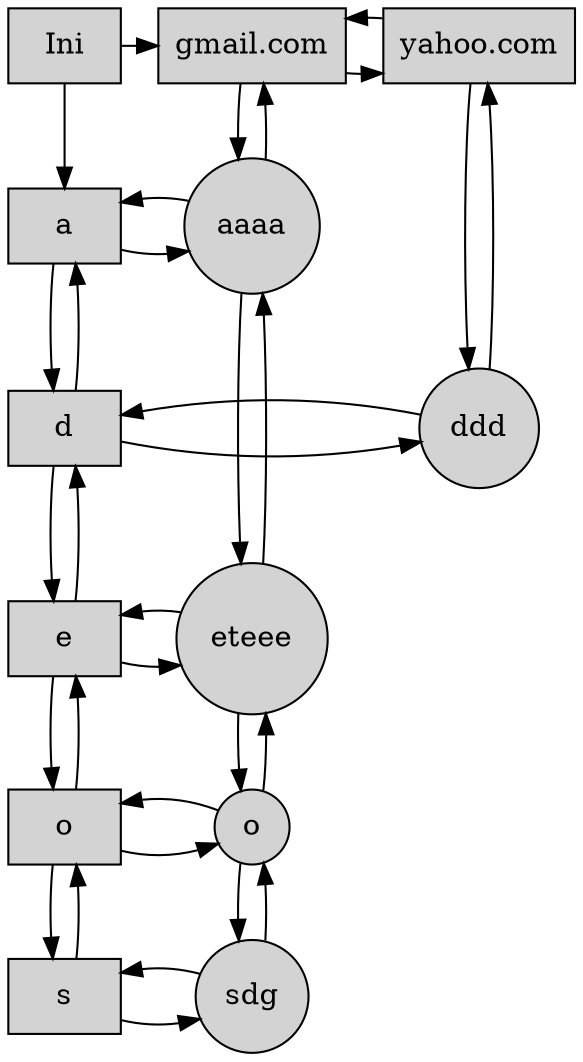 digraph G{
"ini"[label = "Ini", style = filled, shape=box]
"ini" -> "na"
"na"[label = "a", style = filled, shape=box]
"na" -> "nd"[rankdir=UD];
"nd" -> "na"
"na,aaaa,gmail.com"[label = "aaaa", style = filled, shape=circle]
"na" -> "na,aaaa,gmail.com"[constraint=false];
"na,aaaa,gmail.com" -> "na"[constraint=false];
{rank=same; "na"  "na,aaaa,gmail.com"}
{rank=same; "na,aaaa,gmail.com"  "na"}
"nd"[label = "d", style = filled, shape=box]
"nd" -> "ne"[rankdir=UD];
"ne" -> "nd"
"nd,ddd,yahoo.com"[label = "ddd", style = filled, shape=circle]
"nd" -> "nd,ddd,yahoo.com"[constraint=false];
"nd,ddd,yahoo.com" -> "nd"[constraint=false];
{rank=same; "nd"  "nd,ddd,yahoo.com"}
{rank=same; "nd,ddd,yahoo.com"  "nd"}
"ne"[label = "e", style = filled, shape=box]
"ne" -> "no"[rankdir=UD];
"no" -> "ne"
"ne,eteee,gmail.com"[label = "eteee", style = filled, shape=circle]
"ne" -> "ne,eteee,gmail.com"[constraint=false];
"ne,eteee,gmail.com" -> "ne"[constraint=false];
{rank=same; "ne"  "ne,eteee,gmail.com"}
{rank=same; "ne,eteee,gmail.com"  "ne"}
"no"[label = "o", style = filled, shape=box]
"no" -> "ns"[rankdir=UD];
"ns" -> "no"
"no,o,gmail.com"[label = "o", style = filled, shape=circle]
"no" -> "no,o,gmail.com"[constraint=false];
"no,o,gmail.com" -> "no"[constraint=false];
{rank=same; "no"  "no,o,gmail.com"}
{rank=same; "no,o,gmail.com"  "no"}
"ns"[label = "s", style = filled, shape=box]
"ns,sdg,gmail.com"[label = "sdg", style = filled, shape=circle]
"ns" -> "ns,sdg,gmail.com"[constraint=false];
"ns,sdg,gmail.com" -> "ns"[constraint=false];
{rank=same; "ns"  "ns,sdg,gmail.com"}
{rank=same; "ns,sdg,gmail.com"  "ns"}
"ini" -> "ngmail.com"
{rank=same; "ini"  "ngmail.com"}
"ngmail.com"[label = "gmail.com", style = filled, shape=box]
"ngmail.com" -> "nyahoo.com"
"nyahoo.com" -> "ngmail.com"
{rank=same; "ngmail.com"  "nyahoo.com"}
{rank=same; "nyahoo.com"  "ngmail.com"}
"ngmail.com" -> "na,aaaa,gmail.com"[rankdir=UD];
"na,aaaa,gmail.com" -> "ngmail.com"
"na,aaaa,gmail.com" -> "ne,eteee,gmail.com"[rankdir=UD];
"ne,eteee,gmail.com" -> "na,aaaa,gmail.com"
"ne,eteee,gmail.com" -> "no,o,gmail.com"[rankdir=UD];
"no,o,gmail.com" -> "ne,eteee,gmail.com"
"no,o,gmail.com" -> "ns,sdg,gmail.com"[rankdir=UD];
"ns,sdg,gmail.com" -> "no,o,gmail.com"
"nyahoo.com"[label = "yahoo.com", style = filled, shape=box]
"nyahoo.com" -> "nd,ddd,yahoo.com"[rankdir=UD];
"nd,ddd,yahoo.com" -> "nyahoo.com"
}